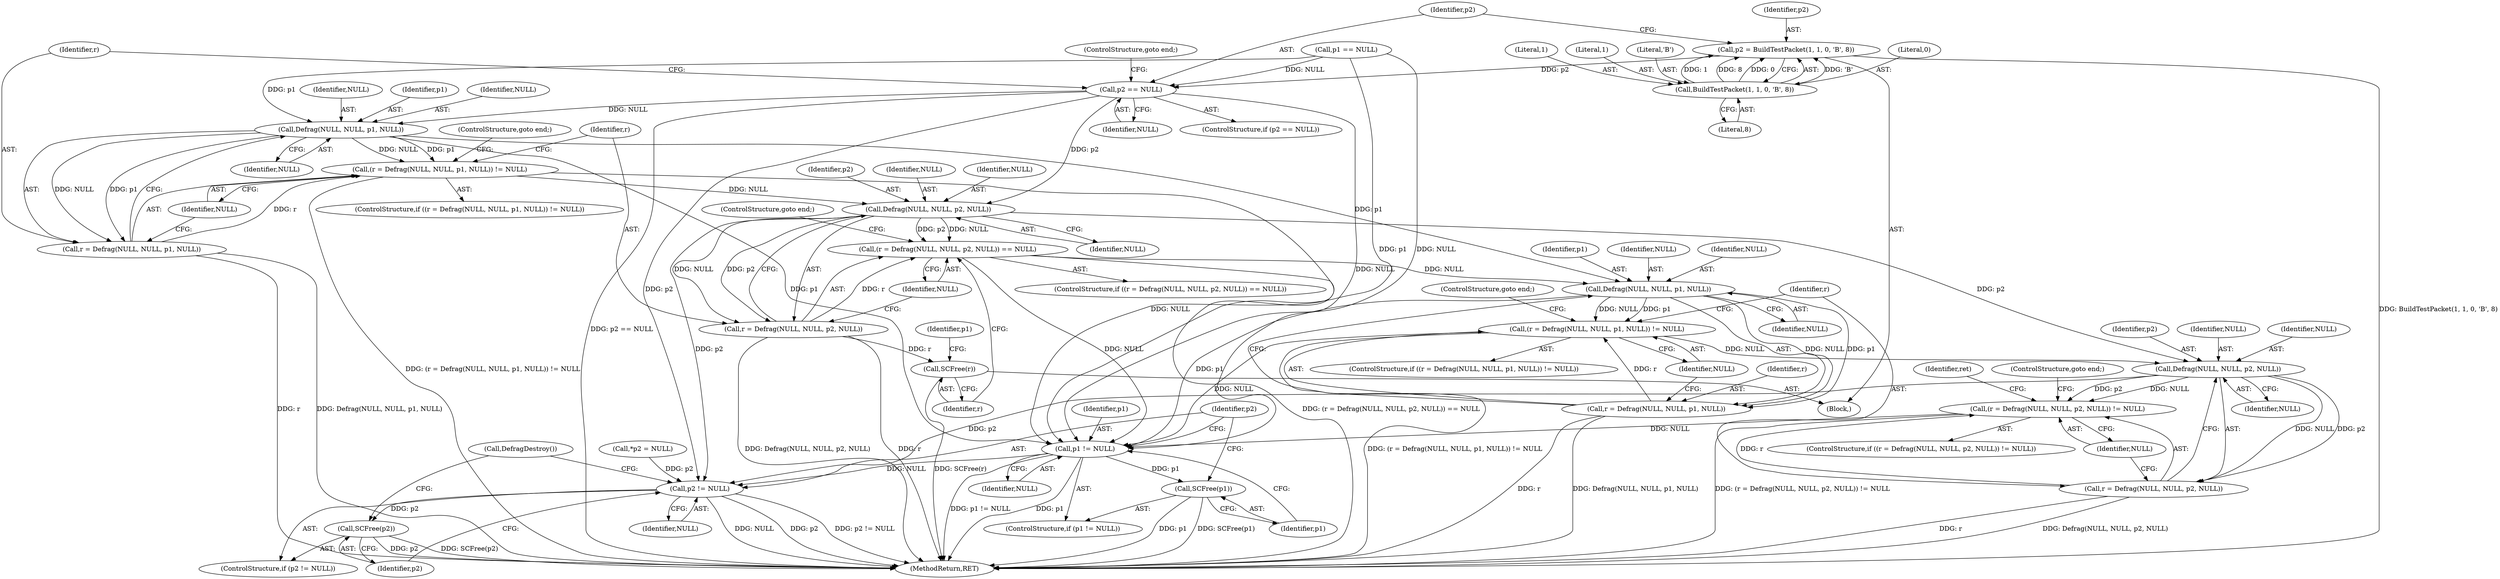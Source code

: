 digraph "0_suricata_4a04f814b15762eb446a5ead4d69d021512df6f8_12@pointer" {
"1000136" [label="(Call,p2 = BuildTestPacket(1, 1, 0, 'B', 8))"];
"1000138" [label="(Call,BuildTestPacket(1, 1, 0, 'B', 8))"];
"1000145" [label="(Call,p2 == NULL)"];
"1000153" [label="(Call,Defrag(NULL, NULL, p1, NULL))"];
"1000150" [label="(Call,(r = Defrag(NULL, NULL, p1, NULL)) != NULL)"];
"1000164" [label="(Call,Defrag(NULL, NULL, p2, NULL))"];
"1000161" [label="(Call,(r = Defrag(NULL, NULL, p2, NULL)) == NULL)"];
"1000191" [label="(Call,Defrag(NULL, NULL, p1, NULL))"];
"1000188" [label="(Call,(r = Defrag(NULL, NULL, p1, NULL)) != NULL)"];
"1000202" [label="(Call,Defrag(NULL, NULL, p2, NULL))"];
"1000199" [label="(Call,(r = Defrag(NULL, NULL, p2, NULL)) != NULL)"];
"1000214" [label="(Call,p1 != NULL)"];
"1000217" [label="(Call,SCFree(p1))"];
"1000220" [label="(Call,p2 != NULL)"];
"1000223" [label="(Call,SCFree(p2))"];
"1000200" [label="(Call,r = Defrag(NULL, NULL, p2, NULL))"];
"1000189" [label="(Call,r = Defrag(NULL, NULL, p1, NULL))"];
"1000162" [label="(Call,r = Defrag(NULL, NULL, p2, NULL))"];
"1000171" [label="(Call,SCFree(r))"];
"1000151" [label="(Call,r = Defrag(NULL, NULL, p1, NULL))"];
"1000167" [label="(Identifier,p2)"];
"1000145" [label="(Call,p2 == NULL)"];
"1000168" [label="(Identifier,NULL)"];
"1000169" [label="(Identifier,NULL)"];
"1000213" [label="(ControlStructure,if (p1 != NULL))"];
"1000223" [label="(Call,SCFree(p2))"];
"1000137" [label="(Identifier,p2)"];
"1000159" [label="(ControlStructure,goto end;)"];
"1000141" [label="(Literal,0)"];
"1000151" [label="(Call,r = Defrag(NULL, NULL, p1, NULL))"];
"1000221" [label="(Identifier,p2)"];
"1000111" [label="(Call,*p2 = NULL)"];
"1000203" [label="(Identifier,NULL)"];
"1000172" [label="(Identifier,r)"];
"1000143" [label="(Literal,8)"];
"1000189" [label="(Call,r = Defrag(NULL, NULL, p1, NULL))"];
"1000155" [label="(Identifier,NULL)"];
"1000219" [label="(ControlStructure,if (p2 != NULL))"];
"1000171" [label="(Call,SCFree(r))"];
"1000201" [label="(Identifier,r)"];
"1000153" [label="(Call,Defrag(NULL, NULL, p1, NULL))"];
"1000150" [label="(Call,(r = Defrag(NULL, NULL, p1, NULL)) != NULL)"];
"1000152" [label="(Identifier,r)"];
"1000214" [label="(Call,p1 != NULL)"];
"1000156" [label="(Identifier,p1)"];
"1000191" [label="(Call,Defrag(NULL, NULL, p1, NULL))"];
"1000194" [label="(Identifier,p1)"];
"1000140" [label="(Literal,1)"];
"1000220" [label="(Call,p2 != NULL)"];
"1000163" [label="(Identifier,r)"];
"1000136" [label="(Call,p2 = BuildTestPacket(1, 1, 0, 'B', 8))"];
"1000162" [label="(Call,r = Defrag(NULL, NULL, p2, NULL))"];
"1000198" [label="(ControlStructure,if ((r = Defrag(NULL, NULL, p2, NULL)) != NULL))"];
"1000132" [label="(Call,p1 == NULL)"];
"1000160" [label="(ControlStructure,if ((r = Defrag(NULL, NULL, p2, NULL)) == NULL))"];
"1000195" [label="(Identifier,NULL)"];
"1000210" [label="(Identifier,ret)"];
"1000224" [label="(Identifier,p2)"];
"1000165" [label="(Identifier,NULL)"];
"1000190" [label="(Identifier,r)"];
"1000166" [label="(Identifier,NULL)"];
"1000176" [label="(Identifier,p1)"];
"1000188" [label="(Call,(r = Defrag(NULL, NULL, p1, NULL)) != NULL)"];
"1000217" [label="(Call,SCFree(p1))"];
"1000206" [label="(Identifier,NULL)"];
"1000187" [label="(ControlStructure,if ((r = Defrag(NULL, NULL, p1, NULL)) != NULL))"];
"1000222" [label="(Identifier,NULL)"];
"1000158" [label="(Identifier,NULL)"];
"1000196" [label="(Identifier,NULL)"];
"1000154" [label="(Identifier,NULL)"];
"1000200" [label="(Call,r = Defrag(NULL, NULL, p2, NULL))"];
"1000157" [label="(Identifier,NULL)"];
"1000105" [label="(Block,)"];
"1000202" [label="(Call,Defrag(NULL, NULL, p2, NULL))"];
"1000192" [label="(Identifier,NULL)"];
"1000139" [label="(Literal,1)"];
"1000218" [label="(Identifier,p1)"];
"1000147" [label="(Identifier,NULL)"];
"1000225" [label="(Call,DefragDestroy())"];
"1000170" [label="(ControlStructure,goto end;)"];
"1000144" [label="(ControlStructure,if (p2 == NULL))"];
"1000228" [label="(MethodReturn,RET)"];
"1000164" [label="(Call,Defrag(NULL, NULL, p2, NULL))"];
"1000149" [label="(ControlStructure,if ((r = Defrag(NULL, NULL, p1, NULL)) != NULL))"];
"1000215" [label="(Identifier,p1)"];
"1000146" [label="(Identifier,p2)"];
"1000205" [label="(Identifier,p2)"];
"1000142" [label="(Literal,'B')"];
"1000161" [label="(Call,(r = Defrag(NULL, NULL, p2, NULL)) == NULL)"];
"1000148" [label="(ControlStructure,goto end;)"];
"1000193" [label="(Identifier,NULL)"];
"1000197" [label="(ControlStructure,goto end;)"];
"1000204" [label="(Identifier,NULL)"];
"1000199" [label="(Call,(r = Defrag(NULL, NULL, p2, NULL)) != NULL)"];
"1000207" [label="(Identifier,NULL)"];
"1000208" [label="(ControlStructure,goto end;)"];
"1000138" [label="(Call,BuildTestPacket(1, 1, 0, 'B', 8))"];
"1000216" [label="(Identifier,NULL)"];
"1000136" -> "1000105"  [label="AST: "];
"1000136" -> "1000138"  [label="CFG: "];
"1000137" -> "1000136"  [label="AST: "];
"1000138" -> "1000136"  [label="AST: "];
"1000146" -> "1000136"  [label="CFG: "];
"1000136" -> "1000228"  [label="DDG: BuildTestPacket(1, 1, 0, 'B', 8)"];
"1000138" -> "1000136"  [label="DDG: 'B'"];
"1000138" -> "1000136"  [label="DDG: 1"];
"1000138" -> "1000136"  [label="DDG: 8"];
"1000138" -> "1000136"  [label="DDG: 0"];
"1000136" -> "1000145"  [label="DDG: p2"];
"1000138" -> "1000143"  [label="CFG: "];
"1000139" -> "1000138"  [label="AST: "];
"1000140" -> "1000138"  [label="AST: "];
"1000141" -> "1000138"  [label="AST: "];
"1000142" -> "1000138"  [label="AST: "];
"1000143" -> "1000138"  [label="AST: "];
"1000145" -> "1000144"  [label="AST: "];
"1000145" -> "1000147"  [label="CFG: "];
"1000146" -> "1000145"  [label="AST: "];
"1000147" -> "1000145"  [label="AST: "];
"1000148" -> "1000145"  [label="CFG: "];
"1000152" -> "1000145"  [label="CFG: "];
"1000145" -> "1000228"  [label="DDG: p2 == NULL"];
"1000132" -> "1000145"  [label="DDG: NULL"];
"1000145" -> "1000153"  [label="DDG: NULL"];
"1000145" -> "1000164"  [label="DDG: p2"];
"1000145" -> "1000214"  [label="DDG: NULL"];
"1000145" -> "1000220"  [label="DDG: p2"];
"1000153" -> "1000151"  [label="AST: "];
"1000153" -> "1000157"  [label="CFG: "];
"1000154" -> "1000153"  [label="AST: "];
"1000155" -> "1000153"  [label="AST: "];
"1000156" -> "1000153"  [label="AST: "];
"1000157" -> "1000153"  [label="AST: "];
"1000151" -> "1000153"  [label="CFG: "];
"1000153" -> "1000150"  [label="DDG: NULL"];
"1000153" -> "1000150"  [label="DDG: p1"];
"1000153" -> "1000151"  [label="DDG: NULL"];
"1000153" -> "1000151"  [label="DDG: p1"];
"1000132" -> "1000153"  [label="DDG: p1"];
"1000153" -> "1000191"  [label="DDG: p1"];
"1000153" -> "1000214"  [label="DDG: p1"];
"1000150" -> "1000149"  [label="AST: "];
"1000150" -> "1000158"  [label="CFG: "];
"1000151" -> "1000150"  [label="AST: "];
"1000158" -> "1000150"  [label="AST: "];
"1000159" -> "1000150"  [label="CFG: "];
"1000163" -> "1000150"  [label="CFG: "];
"1000150" -> "1000228"  [label="DDG: (r = Defrag(NULL, NULL, p1, NULL)) != NULL"];
"1000151" -> "1000150"  [label="DDG: r"];
"1000150" -> "1000164"  [label="DDG: NULL"];
"1000150" -> "1000214"  [label="DDG: NULL"];
"1000164" -> "1000162"  [label="AST: "];
"1000164" -> "1000168"  [label="CFG: "];
"1000165" -> "1000164"  [label="AST: "];
"1000166" -> "1000164"  [label="AST: "];
"1000167" -> "1000164"  [label="AST: "];
"1000168" -> "1000164"  [label="AST: "];
"1000162" -> "1000164"  [label="CFG: "];
"1000164" -> "1000161"  [label="DDG: NULL"];
"1000164" -> "1000161"  [label="DDG: p2"];
"1000164" -> "1000162"  [label="DDG: NULL"];
"1000164" -> "1000162"  [label="DDG: p2"];
"1000164" -> "1000202"  [label="DDG: p2"];
"1000164" -> "1000220"  [label="DDG: p2"];
"1000161" -> "1000160"  [label="AST: "];
"1000161" -> "1000169"  [label="CFG: "];
"1000162" -> "1000161"  [label="AST: "];
"1000169" -> "1000161"  [label="AST: "];
"1000170" -> "1000161"  [label="CFG: "];
"1000172" -> "1000161"  [label="CFG: "];
"1000161" -> "1000228"  [label="DDG: (r = Defrag(NULL, NULL, p2, NULL)) == NULL"];
"1000162" -> "1000161"  [label="DDG: r"];
"1000161" -> "1000191"  [label="DDG: NULL"];
"1000161" -> "1000214"  [label="DDG: NULL"];
"1000191" -> "1000189"  [label="AST: "];
"1000191" -> "1000195"  [label="CFG: "];
"1000192" -> "1000191"  [label="AST: "];
"1000193" -> "1000191"  [label="AST: "];
"1000194" -> "1000191"  [label="AST: "];
"1000195" -> "1000191"  [label="AST: "];
"1000189" -> "1000191"  [label="CFG: "];
"1000191" -> "1000188"  [label="DDG: NULL"];
"1000191" -> "1000188"  [label="DDG: p1"];
"1000191" -> "1000189"  [label="DDG: NULL"];
"1000191" -> "1000189"  [label="DDG: p1"];
"1000191" -> "1000214"  [label="DDG: p1"];
"1000188" -> "1000187"  [label="AST: "];
"1000188" -> "1000196"  [label="CFG: "];
"1000189" -> "1000188"  [label="AST: "];
"1000196" -> "1000188"  [label="AST: "];
"1000197" -> "1000188"  [label="CFG: "];
"1000201" -> "1000188"  [label="CFG: "];
"1000188" -> "1000228"  [label="DDG: (r = Defrag(NULL, NULL, p1, NULL)) != NULL"];
"1000189" -> "1000188"  [label="DDG: r"];
"1000188" -> "1000202"  [label="DDG: NULL"];
"1000188" -> "1000214"  [label="DDG: NULL"];
"1000202" -> "1000200"  [label="AST: "];
"1000202" -> "1000206"  [label="CFG: "];
"1000203" -> "1000202"  [label="AST: "];
"1000204" -> "1000202"  [label="AST: "];
"1000205" -> "1000202"  [label="AST: "];
"1000206" -> "1000202"  [label="AST: "];
"1000200" -> "1000202"  [label="CFG: "];
"1000202" -> "1000199"  [label="DDG: NULL"];
"1000202" -> "1000199"  [label="DDG: p2"];
"1000202" -> "1000200"  [label="DDG: NULL"];
"1000202" -> "1000200"  [label="DDG: p2"];
"1000202" -> "1000220"  [label="DDG: p2"];
"1000199" -> "1000198"  [label="AST: "];
"1000199" -> "1000207"  [label="CFG: "];
"1000200" -> "1000199"  [label="AST: "];
"1000207" -> "1000199"  [label="AST: "];
"1000208" -> "1000199"  [label="CFG: "];
"1000210" -> "1000199"  [label="CFG: "];
"1000199" -> "1000228"  [label="DDG: (r = Defrag(NULL, NULL, p2, NULL)) != NULL"];
"1000200" -> "1000199"  [label="DDG: r"];
"1000199" -> "1000214"  [label="DDG: NULL"];
"1000214" -> "1000213"  [label="AST: "];
"1000214" -> "1000216"  [label="CFG: "];
"1000215" -> "1000214"  [label="AST: "];
"1000216" -> "1000214"  [label="AST: "];
"1000218" -> "1000214"  [label="CFG: "];
"1000221" -> "1000214"  [label="CFG: "];
"1000214" -> "1000228"  [label="DDG: p1 != NULL"];
"1000214" -> "1000228"  [label="DDG: p1"];
"1000132" -> "1000214"  [label="DDG: p1"];
"1000132" -> "1000214"  [label="DDG: NULL"];
"1000214" -> "1000217"  [label="DDG: p1"];
"1000214" -> "1000220"  [label="DDG: NULL"];
"1000217" -> "1000213"  [label="AST: "];
"1000217" -> "1000218"  [label="CFG: "];
"1000218" -> "1000217"  [label="AST: "];
"1000221" -> "1000217"  [label="CFG: "];
"1000217" -> "1000228"  [label="DDG: SCFree(p1)"];
"1000217" -> "1000228"  [label="DDG: p1"];
"1000220" -> "1000219"  [label="AST: "];
"1000220" -> "1000222"  [label="CFG: "];
"1000221" -> "1000220"  [label="AST: "];
"1000222" -> "1000220"  [label="AST: "];
"1000224" -> "1000220"  [label="CFG: "];
"1000225" -> "1000220"  [label="CFG: "];
"1000220" -> "1000228"  [label="DDG: NULL"];
"1000220" -> "1000228"  [label="DDG: p2"];
"1000220" -> "1000228"  [label="DDG: p2 != NULL"];
"1000111" -> "1000220"  [label="DDG: p2"];
"1000220" -> "1000223"  [label="DDG: p2"];
"1000223" -> "1000219"  [label="AST: "];
"1000223" -> "1000224"  [label="CFG: "];
"1000224" -> "1000223"  [label="AST: "];
"1000225" -> "1000223"  [label="CFG: "];
"1000223" -> "1000228"  [label="DDG: SCFree(p2)"];
"1000223" -> "1000228"  [label="DDG: p2"];
"1000201" -> "1000200"  [label="AST: "];
"1000207" -> "1000200"  [label="CFG: "];
"1000200" -> "1000228"  [label="DDG: r"];
"1000200" -> "1000228"  [label="DDG: Defrag(NULL, NULL, p2, NULL)"];
"1000190" -> "1000189"  [label="AST: "];
"1000196" -> "1000189"  [label="CFG: "];
"1000189" -> "1000228"  [label="DDG: r"];
"1000189" -> "1000228"  [label="DDG: Defrag(NULL, NULL, p1, NULL)"];
"1000163" -> "1000162"  [label="AST: "];
"1000169" -> "1000162"  [label="CFG: "];
"1000162" -> "1000228"  [label="DDG: Defrag(NULL, NULL, p2, NULL)"];
"1000162" -> "1000228"  [label="DDG: r"];
"1000162" -> "1000171"  [label="DDG: r"];
"1000171" -> "1000105"  [label="AST: "];
"1000171" -> "1000172"  [label="CFG: "];
"1000172" -> "1000171"  [label="AST: "];
"1000176" -> "1000171"  [label="CFG: "];
"1000171" -> "1000228"  [label="DDG: SCFree(r)"];
"1000152" -> "1000151"  [label="AST: "];
"1000158" -> "1000151"  [label="CFG: "];
"1000151" -> "1000228"  [label="DDG: r"];
"1000151" -> "1000228"  [label="DDG: Defrag(NULL, NULL, p1, NULL)"];
}

